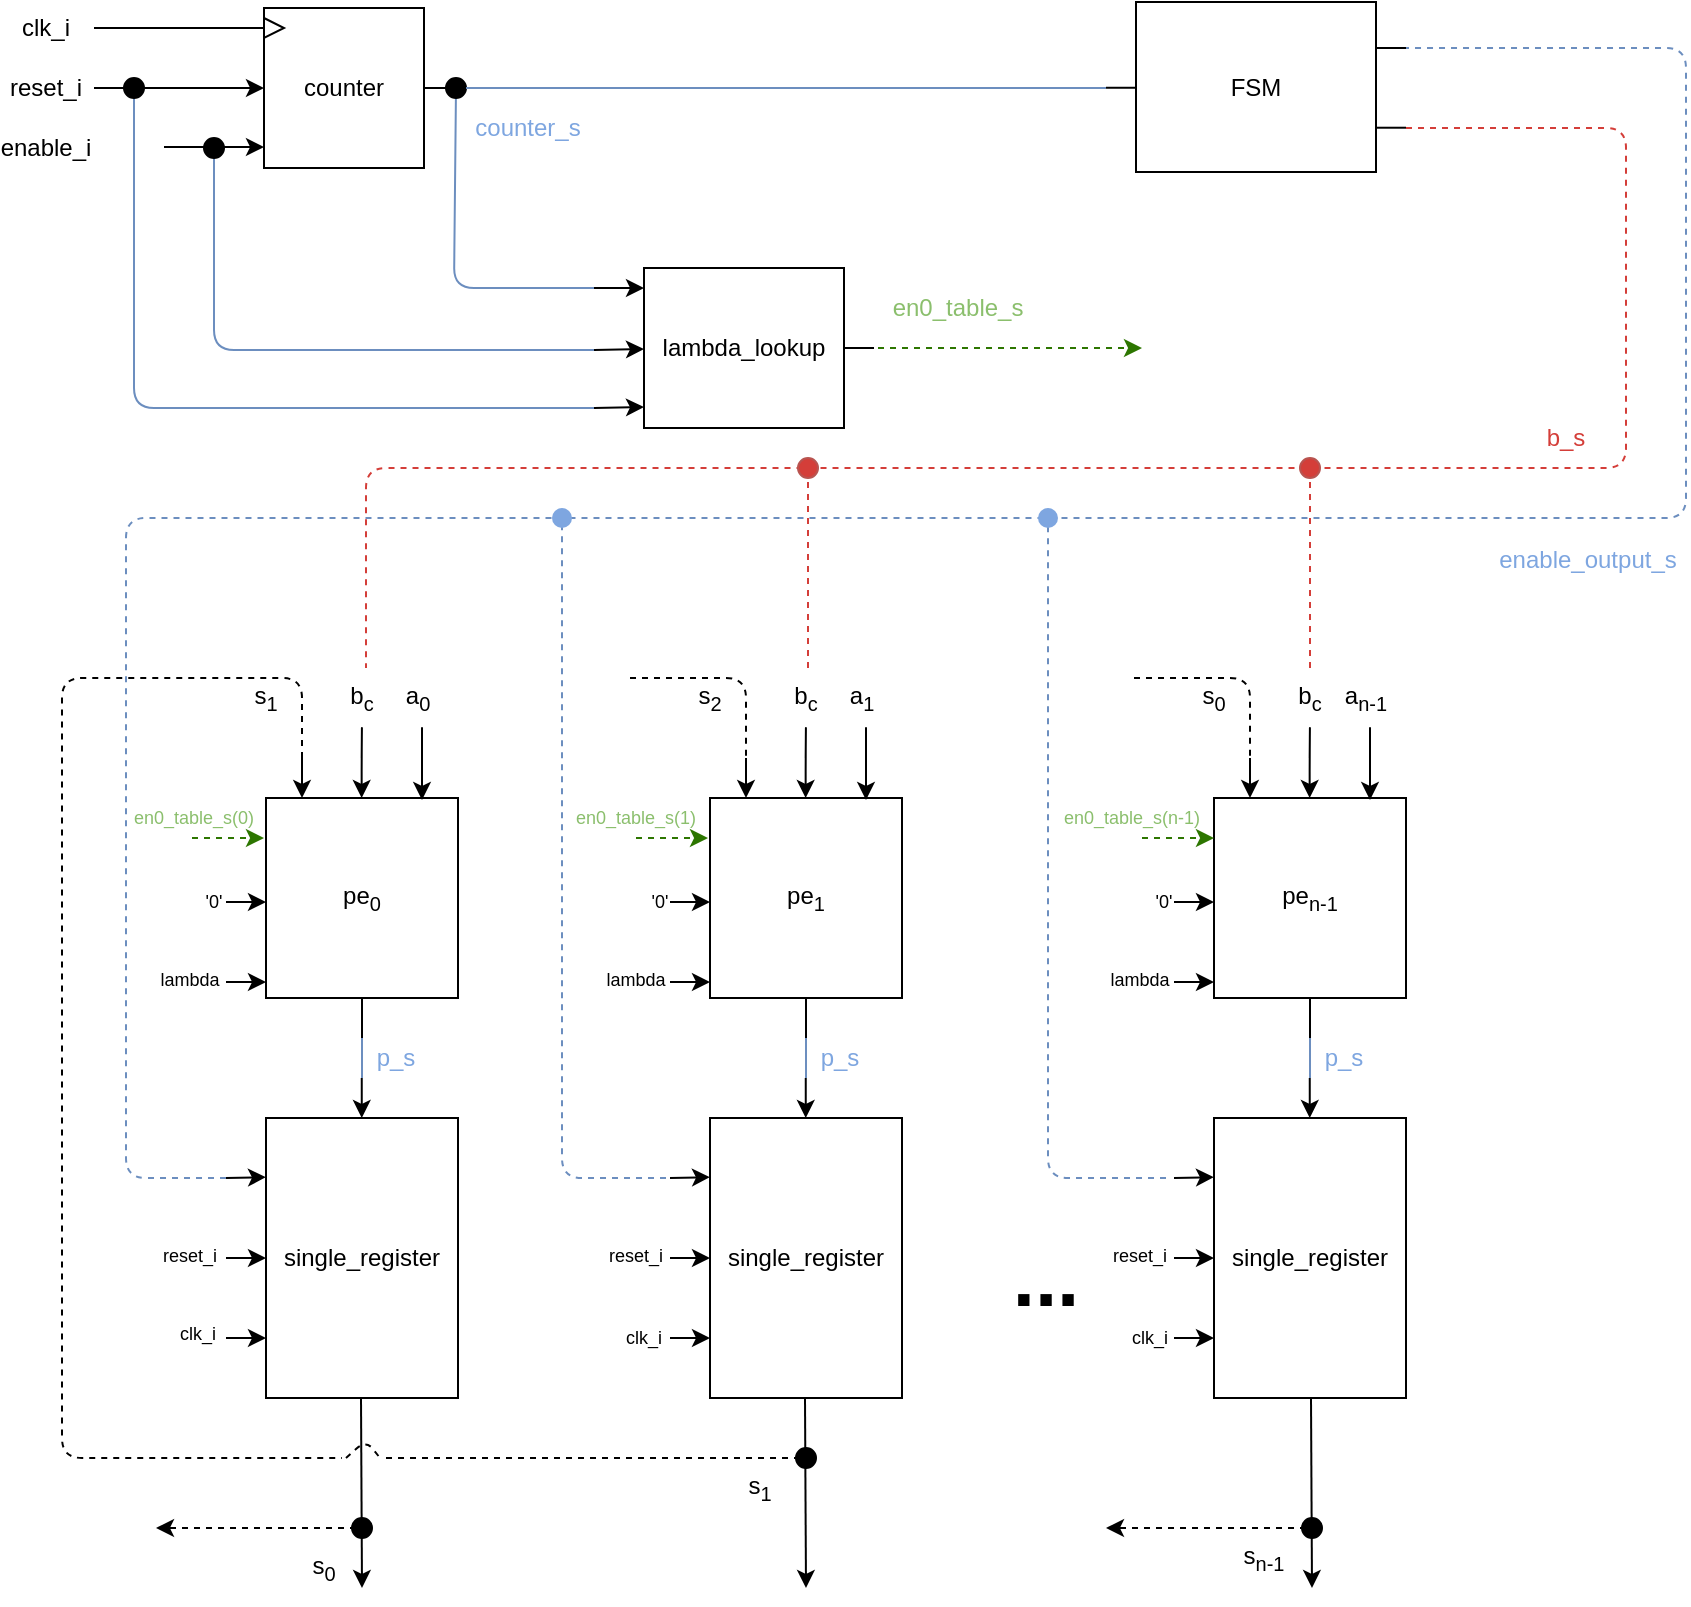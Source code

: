 <mxfile version="12.8.4" type="device"><diagram id="wwT9TXluRR7EnWl_bRtz" name="Page-1"><mxGraphModel dx="1303" dy="673" grid="1" gridSize="10" guides="1" tooltips="1" connect="1" arrows="1" fold="1" page="1" pageScale="1" pageWidth="1169" pageHeight="827" math="0" shadow="0"><root><mxCell id="0"/><mxCell id="1" parent="0"/><mxCell id="OHK1rZAfkwSvi0GKFGkG-159" value="" style="endArrow=none;dashed=1;html=1;fillColor=#dae8fc;strokeColor=#6c8ebf;" parent="1" edge="1"><mxGeometry width="50" height="50" relative="1" as="geometry"><mxPoint x="590" y="595" as="sourcePoint"/><mxPoint x="531" y="267.0" as="targetPoint"/><Array as="points"><mxPoint x="531" y="595"/></Array></mxGeometry></mxCell><mxCell id="OHK1rZAfkwSvi0GKFGkG-1" value="single_register" style="rounded=0;whiteSpace=wrap;html=1;" parent="1" vertex="1"><mxGeometry x="140" y="565" width="96" height="140" as="geometry"/></mxCell><mxCell id="OHK1rZAfkwSvi0GKFGkG-2" value="" style="endArrow=classic;html=1;" parent="1" edge="1"><mxGeometry width="50" height="50" relative="1" as="geometry"><mxPoint x="187.88" y="545" as="sourcePoint"/><mxPoint x="187.88" y="565" as="targetPoint"/></mxGeometry></mxCell><mxCell id="OHK1rZAfkwSvi0GKFGkG-3" value="" style="endArrow=classic;html=1;" parent="1" edge="1"><mxGeometry width="50" height="50" relative="1" as="geometry"><mxPoint x="187.5" y="705" as="sourcePoint"/><mxPoint x="188" y="800" as="targetPoint"/></mxGeometry></mxCell><mxCell id="OHK1rZAfkwSvi0GKFGkG-4" value="" style="endArrow=classic;html=1;" parent="1" edge="1"><mxGeometry width="50" height="50" relative="1" as="geometry"><mxPoint x="120" y="675" as="sourcePoint"/><mxPoint x="140" y="675" as="targetPoint"/></mxGeometry></mxCell><mxCell id="OHK1rZAfkwSvi0GKFGkG-11" value="pe&lt;sub&gt;0&lt;/sub&gt;" style="rounded=0;whiteSpace=wrap;html=1;" parent="1" vertex="1"><mxGeometry x="140" y="405" width="96" height="100" as="geometry"/></mxCell><mxCell id="OHK1rZAfkwSvi0GKFGkG-12" value="" style="endArrow=classic;html=1;entryX=0;entryY=0.5;entryDx=0;entryDy=0;" parent="1" target="OHK1rZAfkwSvi0GKFGkG-1" edge="1"><mxGeometry width="50" height="50" relative="1" as="geometry"><mxPoint x="120" y="635" as="sourcePoint"/><mxPoint x="150.0" y="685.0" as="targetPoint"/></mxGeometry></mxCell><mxCell id="OHK1rZAfkwSvi0GKFGkG-13" value="" style="endArrow=classic;html=1;" parent="1" edge="1"><mxGeometry width="50" height="50" relative="1" as="geometry"><mxPoint x="120" y="595" as="sourcePoint"/><mxPoint x="140" y="594.58" as="targetPoint"/></mxGeometry></mxCell><mxCell id="OHK1rZAfkwSvi0GKFGkG-14" value="" style="endArrow=none;html=1;entryX=0.5;entryY=1;entryDx=0;entryDy=0;" parent="1" target="OHK1rZAfkwSvi0GKFGkG-11" edge="1"><mxGeometry width="50" height="50" relative="1" as="geometry"><mxPoint x="188" y="525" as="sourcePoint"/><mxPoint x="228" y="495" as="targetPoint"/></mxGeometry></mxCell><mxCell id="OHK1rZAfkwSvi0GKFGkG-15" value="" style="endArrow=none;html=1;fillColor=#dae8fc;strokeColor=#6c8ebf;" parent="1" edge="1"><mxGeometry width="50" height="50" relative="1" as="geometry"><mxPoint x="188" y="545" as="sourcePoint"/><mxPoint x="188" y="525" as="targetPoint"/></mxGeometry></mxCell><mxCell id="OHK1rZAfkwSvi0GKFGkG-16" value="" style="endArrow=classic;html=1;" parent="1" edge="1"><mxGeometry width="50" height="50" relative="1" as="geometry"><mxPoint x="120" y="497" as="sourcePoint"/><mxPoint x="140" y="497" as="targetPoint"/></mxGeometry></mxCell><mxCell id="OHK1rZAfkwSvi0GKFGkG-20" value="" style="endArrow=classic;html=1;entryX=0;entryY=0.5;entryDx=0;entryDy=0;" parent="1" edge="1"><mxGeometry width="50" height="50" relative="1" as="geometry"><mxPoint x="120" y="457" as="sourcePoint"/><mxPoint x="140" y="457" as="targetPoint"/></mxGeometry></mxCell><mxCell id="OHK1rZAfkwSvi0GKFGkG-22" value="" style="endArrow=classic;html=1;" parent="1" edge="1"><mxGeometry width="50" height="50" relative="1" as="geometry"><mxPoint x="158" y="385" as="sourcePoint"/><mxPoint x="158" y="405" as="targetPoint"/><Array as="points"><mxPoint x="158" y="385"/></Array></mxGeometry></mxCell><mxCell id="OHK1rZAfkwSvi0GKFGkG-23" value="" style="endArrow=classic;html=1;" parent="1" edge="1"><mxGeometry width="50" height="50" relative="1" as="geometry"><mxPoint x="187.83" y="385" as="sourcePoint"/><mxPoint x="187.83" y="405" as="targetPoint"/><Array as="points"><mxPoint x="188" y="365"/><mxPoint x="187.83" y="385"/></Array></mxGeometry></mxCell><mxCell id="OHK1rZAfkwSvi0GKFGkG-24" value="" style="endArrow=classic;html=1;" parent="1" edge="1"><mxGeometry width="50" height="50" relative="1" as="geometry"><mxPoint x="218" y="386" as="sourcePoint"/><mxPoint x="218" y="406" as="targetPoint"/><Array as="points"><mxPoint x="218" y="365"/><mxPoint x="218" y="386"/></Array></mxGeometry></mxCell><mxCell id="OHK1rZAfkwSvi0GKFGkG-25" value="a&lt;sub&gt;0&lt;/sub&gt;" style="text;html=1;strokeColor=none;fillColor=none;align=center;verticalAlign=middle;whiteSpace=wrap;rounded=0;" parent="1" vertex="1"><mxGeometry x="196" y="345" width="40" height="20" as="geometry"/></mxCell><mxCell id="OHK1rZAfkwSvi0GKFGkG-26" value="b&lt;sub&gt;c&lt;/sub&gt;" style="text;html=1;strokeColor=none;fillColor=none;align=center;verticalAlign=middle;whiteSpace=wrap;rounded=0;" parent="1" vertex="1"><mxGeometry x="168" y="345" width="40" height="20" as="geometry"/></mxCell><mxCell id="OHK1rZAfkwSvi0GKFGkG-28" value="&lt;font color=&quot;#7EA6E0&quot;&gt;p_s&lt;/font&gt;" style="text;html=1;strokeColor=none;fillColor=none;align=center;verticalAlign=middle;whiteSpace=wrap;rounded=0;" parent="1" vertex="1"><mxGeometry x="185" y="525" width="40" height="20" as="geometry"/></mxCell><mxCell id="OHK1rZAfkwSvi0GKFGkG-29" value="single_register" style="rounded=0;whiteSpace=wrap;html=1;" parent="1" vertex="1"><mxGeometry x="362" y="565" width="96" height="140" as="geometry"/></mxCell><mxCell id="OHK1rZAfkwSvi0GKFGkG-30" value="" style="endArrow=classic;html=1;" parent="1" edge="1"><mxGeometry width="50" height="50" relative="1" as="geometry"><mxPoint x="409.88" y="545" as="sourcePoint"/><mxPoint x="409.88" y="565" as="targetPoint"/></mxGeometry></mxCell><mxCell id="OHK1rZAfkwSvi0GKFGkG-31" value="" style="endArrow=classic;html=1;" parent="1" edge="1"><mxGeometry width="50" height="50" relative="1" as="geometry"><mxPoint x="409.5" y="705" as="sourcePoint"/><mxPoint x="410" y="800" as="targetPoint"/></mxGeometry></mxCell><mxCell id="OHK1rZAfkwSvi0GKFGkG-32" value="" style="endArrow=classic;html=1;" parent="1" edge="1"><mxGeometry width="50" height="50" relative="1" as="geometry"><mxPoint x="342" y="675" as="sourcePoint"/><mxPoint x="362" y="675" as="targetPoint"/></mxGeometry></mxCell><mxCell id="OHK1rZAfkwSvi0GKFGkG-39" value="pe&lt;sub&gt;1&lt;/sub&gt;" style="rounded=0;whiteSpace=wrap;html=1;" parent="1" vertex="1"><mxGeometry x="362" y="405" width="96" height="100" as="geometry"/></mxCell><mxCell id="OHK1rZAfkwSvi0GKFGkG-40" value="" style="endArrow=classic;html=1;entryX=0;entryY=0.5;entryDx=0;entryDy=0;" parent="1" target="OHK1rZAfkwSvi0GKFGkG-29" edge="1"><mxGeometry width="50" height="50" relative="1" as="geometry"><mxPoint x="342" y="635" as="sourcePoint"/><mxPoint x="372.0" y="685.0" as="targetPoint"/></mxGeometry></mxCell><mxCell id="OHK1rZAfkwSvi0GKFGkG-41" value="" style="endArrow=classic;html=1;" parent="1" edge="1"><mxGeometry width="50" height="50" relative="1" as="geometry"><mxPoint x="342" y="595" as="sourcePoint"/><mxPoint x="362" y="594.58" as="targetPoint"/></mxGeometry></mxCell><mxCell id="OHK1rZAfkwSvi0GKFGkG-42" value="" style="endArrow=none;html=1;entryX=0.5;entryY=1;entryDx=0;entryDy=0;" parent="1" target="OHK1rZAfkwSvi0GKFGkG-39" edge="1"><mxGeometry width="50" height="50" relative="1" as="geometry"><mxPoint x="410" y="525" as="sourcePoint"/><mxPoint x="450" y="495" as="targetPoint"/></mxGeometry></mxCell><mxCell id="OHK1rZAfkwSvi0GKFGkG-43" value="" style="endArrow=none;html=1;fillColor=#dae8fc;strokeColor=#6c8ebf;" parent="1" edge="1"><mxGeometry width="50" height="50" relative="1" as="geometry"><mxPoint x="410" y="545" as="sourcePoint"/><mxPoint x="410" y="525" as="targetPoint"/></mxGeometry></mxCell><mxCell id="OHK1rZAfkwSvi0GKFGkG-44" value="" style="endArrow=classic;html=1;" parent="1" edge="1"><mxGeometry width="50" height="50" relative="1" as="geometry"><mxPoint x="342" y="497" as="sourcePoint"/><mxPoint x="362" y="497" as="targetPoint"/></mxGeometry></mxCell><mxCell id="OHK1rZAfkwSvi0GKFGkG-48" value="" style="endArrow=classic;html=1;entryX=0;entryY=0.5;entryDx=0;entryDy=0;" parent="1" edge="1"><mxGeometry width="50" height="50" relative="1" as="geometry"><mxPoint x="342" y="457" as="sourcePoint"/><mxPoint x="362" y="457" as="targetPoint"/></mxGeometry></mxCell><mxCell id="OHK1rZAfkwSvi0GKFGkG-50" value="" style="endArrow=classic;html=1;" parent="1" edge="1"><mxGeometry width="50" height="50" relative="1" as="geometry"><mxPoint x="380" y="385" as="sourcePoint"/><mxPoint x="380" y="405" as="targetPoint"/><Array as="points"><mxPoint x="380" y="385"/></Array></mxGeometry></mxCell><mxCell id="OHK1rZAfkwSvi0GKFGkG-51" value="" style="endArrow=classic;html=1;" parent="1" edge="1"><mxGeometry width="50" height="50" relative="1" as="geometry"><mxPoint x="409.83" y="385" as="sourcePoint"/><mxPoint x="409.83" y="405" as="targetPoint"/><Array as="points"><mxPoint x="410" y="365"/><mxPoint x="409.83" y="385"/></Array></mxGeometry></mxCell><mxCell id="OHK1rZAfkwSvi0GKFGkG-52" value="" style="endArrow=classic;html=1;" parent="1" edge="1"><mxGeometry width="50" height="50" relative="1" as="geometry"><mxPoint x="440" y="386" as="sourcePoint"/><mxPoint x="440" y="406" as="targetPoint"/><Array as="points"><mxPoint x="440" y="365"/><mxPoint x="440" y="386"/></Array></mxGeometry></mxCell><mxCell id="OHK1rZAfkwSvi0GKFGkG-53" value="a&lt;sub&gt;1&lt;/sub&gt;" style="text;html=1;strokeColor=none;fillColor=none;align=center;verticalAlign=middle;whiteSpace=wrap;rounded=0;" parent="1" vertex="1"><mxGeometry x="418" y="345" width="40" height="20" as="geometry"/></mxCell><mxCell id="OHK1rZAfkwSvi0GKFGkG-54" value="b&lt;sub&gt;c&lt;/sub&gt;" style="text;html=1;strokeColor=none;fillColor=none;align=center;verticalAlign=middle;whiteSpace=wrap;rounded=0;" parent="1" vertex="1"><mxGeometry x="390" y="345" width="40" height="20" as="geometry"/></mxCell><mxCell id="OHK1rZAfkwSvi0GKFGkG-56" value="&lt;font color=&quot;#7EA6E0&quot;&gt;p_s&lt;/font&gt;" style="text;html=1;strokeColor=none;fillColor=none;align=center;verticalAlign=middle;whiteSpace=wrap;rounded=0;" parent="1" vertex="1"><mxGeometry x="407" y="525" width="40" height="20" as="geometry"/></mxCell><mxCell id="OHK1rZAfkwSvi0GKFGkG-57" value="single_register" style="rounded=0;whiteSpace=wrap;html=1;" parent="1" vertex="1"><mxGeometry x="614" y="565" width="96" height="140" as="geometry"/></mxCell><mxCell id="OHK1rZAfkwSvi0GKFGkG-58" value="" style="endArrow=classic;html=1;" parent="1" edge="1"><mxGeometry width="50" height="50" relative="1" as="geometry"><mxPoint x="661.88" y="545" as="sourcePoint"/><mxPoint x="661.88" y="565" as="targetPoint"/></mxGeometry></mxCell><mxCell id="OHK1rZAfkwSvi0GKFGkG-60" value="" style="endArrow=classic;html=1;" parent="1" edge="1"><mxGeometry width="50" height="50" relative="1" as="geometry"><mxPoint x="594" y="675" as="sourcePoint"/><mxPoint x="614" y="675" as="targetPoint"/></mxGeometry></mxCell><mxCell id="OHK1rZAfkwSvi0GKFGkG-67" value="pe&lt;sub&gt;n-1&lt;/sub&gt;" style="rounded=0;whiteSpace=wrap;html=1;" parent="1" vertex="1"><mxGeometry x="614" y="405" width="96" height="100" as="geometry"/></mxCell><mxCell id="OHK1rZAfkwSvi0GKFGkG-68" value="" style="endArrow=classic;html=1;entryX=0;entryY=0.5;entryDx=0;entryDy=0;" parent="1" target="OHK1rZAfkwSvi0GKFGkG-57" edge="1"><mxGeometry width="50" height="50" relative="1" as="geometry"><mxPoint x="594" y="635" as="sourcePoint"/><mxPoint x="624.0" y="685.0" as="targetPoint"/></mxGeometry></mxCell><mxCell id="OHK1rZAfkwSvi0GKFGkG-69" value="" style="endArrow=classic;html=1;" parent="1" edge="1"><mxGeometry width="50" height="50" relative="1" as="geometry"><mxPoint x="594" y="595" as="sourcePoint"/><mxPoint x="614" y="594.58" as="targetPoint"/></mxGeometry></mxCell><mxCell id="OHK1rZAfkwSvi0GKFGkG-70" value="" style="endArrow=none;html=1;entryX=0.5;entryY=1;entryDx=0;entryDy=0;" parent="1" target="OHK1rZAfkwSvi0GKFGkG-67" edge="1"><mxGeometry width="50" height="50" relative="1" as="geometry"><mxPoint x="662" y="525" as="sourcePoint"/><mxPoint x="702" y="495" as="targetPoint"/></mxGeometry></mxCell><mxCell id="OHK1rZAfkwSvi0GKFGkG-71" value="" style="endArrow=none;html=1;fillColor=#dae8fc;strokeColor=#6c8ebf;" parent="1" edge="1"><mxGeometry width="50" height="50" relative="1" as="geometry"><mxPoint x="662" y="545" as="sourcePoint"/><mxPoint x="662" y="525" as="targetPoint"/></mxGeometry></mxCell><mxCell id="OHK1rZAfkwSvi0GKFGkG-72" value="" style="endArrow=classic;html=1;" parent="1" edge="1"><mxGeometry width="50" height="50" relative="1" as="geometry"><mxPoint x="594" y="497" as="sourcePoint"/><mxPoint x="614" y="497" as="targetPoint"/></mxGeometry></mxCell><mxCell id="OHK1rZAfkwSvi0GKFGkG-76" value="" style="endArrow=classic;html=1;entryX=0;entryY=0.5;entryDx=0;entryDy=0;" parent="1" edge="1"><mxGeometry width="50" height="50" relative="1" as="geometry"><mxPoint x="594" y="457" as="sourcePoint"/><mxPoint x="614" y="457" as="targetPoint"/></mxGeometry></mxCell><mxCell id="OHK1rZAfkwSvi0GKFGkG-78" value="" style="endArrow=classic;html=1;" parent="1" edge="1"><mxGeometry width="50" height="50" relative="1" as="geometry"><mxPoint x="632" y="385" as="sourcePoint"/><mxPoint x="632" y="405" as="targetPoint"/><Array as="points"><mxPoint x="632" y="385"/></Array></mxGeometry></mxCell><mxCell id="OHK1rZAfkwSvi0GKFGkG-79" value="" style="endArrow=classic;html=1;" parent="1" edge="1"><mxGeometry width="50" height="50" relative="1" as="geometry"><mxPoint x="661.83" y="385" as="sourcePoint"/><mxPoint x="661.83" y="405" as="targetPoint"/><Array as="points"><mxPoint x="662" y="365"/><mxPoint x="661.83" y="385"/></Array></mxGeometry></mxCell><mxCell id="OHK1rZAfkwSvi0GKFGkG-80" value="" style="endArrow=classic;html=1;" parent="1" edge="1"><mxGeometry width="50" height="50" relative="1" as="geometry"><mxPoint x="692" y="386" as="sourcePoint"/><mxPoint x="692" y="406" as="targetPoint"/><Array as="points"><mxPoint x="692" y="365"/><mxPoint x="692" y="386"/></Array></mxGeometry></mxCell><mxCell id="OHK1rZAfkwSvi0GKFGkG-81" value="a&lt;sub&gt;n-1&lt;/sub&gt;" style="text;html=1;strokeColor=none;fillColor=none;align=center;verticalAlign=middle;whiteSpace=wrap;rounded=0;" parent="1" vertex="1"><mxGeometry x="670" y="345" width="40" height="20" as="geometry"/></mxCell><mxCell id="OHK1rZAfkwSvi0GKFGkG-82" value="b&lt;sub&gt;c&lt;/sub&gt;" style="text;html=1;strokeColor=none;fillColor=none;align=center;verticalAlign=middle;whiteSpace=wrap;rounded=0;" parent="1" vertex="1"><mxGeometry x="642" y="345" width="40" height="20" as="geometry"/></mxCell><mxCell id="OHK1rZAfkwSvi0GKFGkG-84" value="&lt;font color=&quot;#7EA6E0&quot;&gt;p_s&lt;/font&gt;" style="text;html=1;strokeColor=none;fillColor=none;align=center;verticalAlign=middle;whiteSpace=wrap;rounded=0;" parent="1" vertex="1"><mxGeometry x="659" y="525" width="40" height="20" as="geometry"/></mxCell><mxCell id="OHK1rZAfkwSvi0GKFGkG-86" value="" style="endArrow=none;dashed=1;html=1;entryX=0;entryY=0.5;entryDx=0;entryDy=0;" parent="1" edge="1" target="OHK1rZAfkwSvi0GKFGkG-142"><mxGeometry width="50" height="50" relative="1" as="geometry"><mxPoint x="200" y="735" as="sourcePoint"/><mxPoint x="378" y="735" as="targetPoint"/><Array as="points"><mxPoint x="280" y="735"/></Array></mxGeometry></mxCell><mxCell id="OHK1rZAfkwSvi0GKFGkG-93" value="" style="endArrow=none;dashed=1;html=1;" parent="1" edge="1"><mxGeometry width="50" height="50" relative="1" as="geometry"><mxPoint x="180" y="735" as="sourcePoint"/><mxPoint x="197" y="735" as="targetPoint"/><Array as="points"><mxPoint x="190" y="726"/></Array></mxGeometry></mxCell><mxCell id="OHK1rZAfkwSvi0GKFGkG-98" value="s&lt;sub&gt;1&lt;/sub&gt;" style="text;html=1;strokeColor=none;fillColor=none;align=center;verticalAlign=middle;whiteSpace=wrap;rounded=0;" parent="1" vertex="1"><mxGeometry x="120" y="345" width="40" height="20" as="geometry"/></mxCell><mxCell id="OHK1rZAfkwSvi0GKFGkG-99" value="&lt;font style=&quot;font-size: 40px&quot;&gt;&lt;b&gt;&lt;font style=&quot;font-size: 40px&quot;&gt;...&lt;/font&gt;&lt;/b&gt;&lt;/font&gt;" style="text;html=1;strokeColor=none;fillColor=none;align=center;verticalAlign=middle;whiteSpace=wrap;rounded=0;" parent="1" vertex="1"><mxGeometry x="500" y="634" width="60" height="20" as="geometry"/></mxCell><mxCell id="OHK1rZAfkwSvi0GKFGkG-100" value="" style="endArrow=none;dashed=1;html=1;" parent="1" edge="1"><mxGeometry width="50" height="50" relative="1" as="geometry"><mxPoint x="322" y="345" as="sourcePoint"/><mxPoint x="380" y="385" as="targetPoint"/><Array as="points"><mxPoint x="380" y="345"/></Array></mxGeometry></mxCell><mxCell id="OHK1rZAfkwSvi0GKFGkG-102" value="s&lt;sub&gt;2&lt;/sub&gt;" style="text;html=1;strokeColor=none;fillColor=none;align=center;verticalAlign=middle;whiteSpace=wrap;rounded=0;" parent="1" vertex="1"><mxGeometry x="342" y="345" width="40" height="20" as="geometry"/></mxCell><mxCell id="OHK1rZAfkwSvi0GKFGkG-105" value="s&lt;sub&gt;0&lt;/sub&gt;" style="text;html=1;strokeColor=none;fillColor=none;align=center;verticalAlign=middle;whiteSpace=wrap;rounded=0;" parent="1" vertex="1"><mxGeometry x="594" y="345" width="40" height="20" as="geometry"/></mxCell><mxCell id="OHK1rZAfkwSvi0GKFGkG-106" value="counter" style="whiteSpace=wrap;html=1;aspect=fixed;" parent="1" vertex="1"><mxGeometry x="139" y="10" width="80" height="80" as="geometry"/></mxCell><mxCell id="OHK1rZAfkwSvi0GKFGkG-107" value="" style="endArrow=classic;html=1;" parent="1" edge="1"><mxGeometry width="50" height="50" relative="1" as="geometry"><mxPoint x="54" y="50" as="sourcePoint"/><mxPoint x="139" y="50" as="targetPoint"/></mxGeometry></mxCell><mxCell id="OHK1rZAfkwSvi0GKFGkG-108" value="" style="endArrow=classic;html=1;" parent="1" edge="1"><mxGeometry width="50" height="50" relative="1" as="geometry"><mxPoint x="89" y="79.5" as="sourcePoint"/><mxPoint x="139" y="79.5" as="targetPoint"/></mxGeometry></mxCell><mxCell id="OHK1rZAfkwSvi0GKFGkG-110" value="" style="endArrow=none;html=1;" parent="1" edge="1"><mxGeometry width="50" height="50" relative="1" as="geometry"><mxPoint x="54" y="20" as="sourcePoint"/><mxPoint x="139" y="20" as="targetPoint"/></mxGeometry></mxCell><mxCell id="OHK1rZAfkwSvi0GKFGkG-111" value="" style="triangle;whiteSpace=wrap;html=1;" parent="1" vertex="1"><mxGeometry x="139" y="15" width="10" height="10" as="geometry"/></mxCell><mxCell id="OHK1rZAfkwSvi0GKFGkG-112" value="reset_i" style="text;html=1;strokeColor=none;fillColor=none;align=center;verticalAlign=middle;whiteSpace=wrap;rounded=0;" parent="1" vertex="1"><mxGeometry x="10" y="40" width="40" height="20" as="geometry"/></mxCell><mxCell id="OHK1rZAfkwSvi0GKFGkG-113" value="enable_i" style="text;html=1;strokeColor=none;fillColor=none;align=center;verticalAlign=middle;whiteSpace=wrap;rounded=0;" parent="1" vertex="1"><mxGeometry x="10" y="70" width="40" height="20" as="geometry"/></mxCell><mxCell id="OHK1rZAfkwSvi0GKFGkG-114" value="clk_i" style="text;html=1;strokeColor=none;fillColor=none;align=center;verticalAlign=middle;whiteSpace=wrap;rounded=0;" parent="1" vertex="1"><mxGeometry x="10" y="10" width="40" height="20" as="geometry"/></mxCell><mxCell id="OHK1rZAfkwSvi0GKFGkG-118" value="" style="endArrow=classic;html=1;" parent="1" edge="1"><mxGeometry width="50" height="50" relative="1" as="geometry"><mxPoint x="304" y="150" as="sourcePoint"/><mxPoint x="329" y="150" as="targetPoint"/></mxGeometry></mxCell><mxCell id="OHK1rZAfkwSvi0GKFGkG-119" value="" style="endArrow=classic;html=1;" parent="1" edge="1"><mxGeometry width="50" height="50" relative="1" as="geometry"><mxPoint x="304" y="181" as="sourcePoint"/><mxPoint x="329" y="180.5" as="targetPoint"/></mxGeometry></mxCell><mxCell id="OHK1rZAfkwSvi0GKFGkG-121" value="" style="triangle;whiteSpace=wrap;html=1;" parent="1" vertex="1"><mxGeometry x="329" y="205" width="10" height="10" as="geometry"/></mxCell><mxCell id="OHK1rZAfkwSvi0GKFGkG-127" value="lambda_lookup" style="rounded=0;whiteSpace=wrap;html=1;" parent="1" vertex="1"><mxGeometry x="329" y="140" width="100" height="80" as="geometry"/></mxCell><mxCell id="OHK1rZAfkwSvi0GKFGkG-128" value="" style="endArrow=classic;html=1;" parent="1" edge="1"><mxGeometry width="50" height="50" relative="1" as="geometry"><mxPoint x="304" y="210" as="sourcePoint"/><mxPoint x="329" y="209.5" as="targetPoint"/></mxGeometry></mxCell><mxCell id="OHK1rZAfkwSvi0GKFGkG-130" value="" style="endArrow=none;html=1;" parent="1" edge="1"><mxGeometry width="50" height="50" relative="1" as="geometry"><mxPoint x="219" y="50" as="sourcePoint"/><mxPoint x="234" y="50" as="targetPoint"/></mxGeometry></mxCell><mxCell id="OHK1rZAfkwSvi0GKFGkG-131" value="" style="endArrow=none;html=1;" parent="1" edge="1"><mxGeometry width="50" height="50" relative="1" as="geometry"><mxPoint x="444" y="180" as="sourcePoint"/><mxPoint x="429" y="180" as="targetPoint"/></mxGeometry></mxCell><mxCell id="OHK1rZAfkwSvi0GKFGkG-134" value="" style="endArrow=none;html=1;fillColor=#dae8fc;strokeColor=#6c8ebf;" parent="1" source="OHK1rZAfkwSvi0GKFGkG-140" edge="1"><mxGeometry width="50" height="50" relative="1" as="geometry"><mxPoint x="234" y="50" as="sourcePoint"/><mxPoint x="304" y="150" as="targetPoint"/><Array as="points"><mxPoint x="234" y="150"/></Array></mxGeometry></mxCell><mxCell id="OHK1rZAfkwSvi0GKFGkG-135" value="" style="endArrow=none;html=1;fillColor=#dae8fc;strokeColor=#6c8ebf;" parent="1" edge="1"><mxGeometry width="50" height="50" relative="1" as="geometry"><mxPoint x="304" y="181" as="sourcePoint"/><mxPoint x="114" y="81" as="targetPoint"/><Array as="points"><mxPoint x="114" y="181"/></Array></mxGeometry></mxCell><mxCell id="OHK1rZAfkwSvi0GKFGkG-136" value="" style="endArrow=none;html=1;fillColor=#dae8fc;strokeColor=#6c8ebf;" parent="1" edge="1"><mxGeometry width="50" height="50" relative="1" as="geometry"><mxPoint x="304" y="210" as="sourcePoint"/><mxPoint x="74" y="50" as="targetPoint"/><Array as="points"><mxPoint x="74" y="210"/></Array></mxGeometry></mxCell><mxCell id="OHK1rZAfkwSvi0GKFGkG-137" value="" style="ellipse;whiteSpace=wrap;html=1;aspect=fixed;fillColor=#000000;" parent="1" vertex="1"><mxGeometry x="109" y="75" width="10" height="10" as="geometry"/></mxCell><mxCell id="OHK1rZAfkwSvi0GKFGkG-138" value="" style="ellipse;whiteSpace=wrap;html=1;aspect=fixed;fillColor=#000000;" parent="1" vertex="1"><mxGeometry x="69" y="45" width="10" height="10" as="geometry"/></mxCell><mxCell id="OHK1rZAfkwSvi0GKFGkG-141" value="" style="endArrow=none;html=1;fillColor=#dae8fc;strokeColor=#6c8ebf;" parent="1" target="OHK1rZAfkwSvi0GKFGkG-140" edge="1"><mxGeometry width="50" height="50" relative="1" as="geometry"><mxPoint x="234" y="50" as="sourcePoint"/><mxPoint x="304" y="150" as="targetPoint"/><Array as="points"/></mxGeometry></mxCell><mxCell id="OHK1rZAfkwSvi0GKFGkG-140" value="" style="ellipse;whiteSpace=wrap;html=1;aspect=fixed;fillColor=#000000;shadow=0;" parent="1" vertex="1"><mxGeometry x="230" y="45" width="10" height="10" as="geometry"/></mxCell><mxCell id="OHK1rZAfkwSvi0GKFGkG-142" value="" style="ellipse;whiteSpace=wrap;html=1;aspect=fixed;fillColor=#000000;" parent="1" vertex="1"><mxGeometry x="405" y="730" width="10" height="10" as="geometry"/></mxCell><mxCell id="OHK1rZAfkwSvi0GKFGkG-143" value="" style="endArrow=none;dashed=1;html=1;" parent="1" edge="1"><mxGeometry width="50" height="50" relative="1" as="geometry"><mxPoint x="158" y="385" as="sourcePoint"/><mxPoint x="178" y="735" as="targetPoint"/><Array as="points"><mxPoint x="158" y="345"/><mxPoint x="38" y="345"/><mxPoint x="38" y="735"/></Array></mxGeometry></mxCell><mxCell id="OHK1rZAfkwSvi0GKFGkG-145" value="" style="endArrow=none;dashed=1;html=1;" parent="1" edge="1"><mxGeometry width="50" height="50" relative="1" as="geometry"><mxPoint x="574" y="345" as="sourcePoint"/><mxPoint x="632" y="385" as="targetPoint"/><Array as="points"><mxPoint x="632" y="345"/></Array></mxGeometry></mxCell><mxCell id="OHK1rZAfkwSvi0GKFGkG-146" value="" style="endArrow=none;html=1;fillColor=#dae8fc;strokeColor=#6c8ebf;" parent="1" edge="1"><mxGeometry width="50" height="50" relative="1" as="geometry"><mxPoint x="240" y="50" as="sourcePoint"/><mxPoint x="560" y="50" as="targetPoint"/></mxGeometry></mxCell><mxCell id="OHK1rZAfkwSvi0GKFGkG-148" value="FSM" style="rounded=0;whiteSpace=wrap;html=1;shadow=0;fillColor=#FFFFFF;" parent="1" vertex="1"><mxGeometry x="575" y="7" width="120" height="85" as="geometry"/></mxCell><mxCell id="OHK1rZAfkwSvi0GKFGkG-149" value="" style="endArrow=none;html=1;" parent="1" edge="1"><mxGeometry width="50" height="50" relative="1" as="geometry"><mxPoint x="560" y="49.88" as="sourcePoint"/><mxPoint x="575" y="49.88" as="targetPoint"/></mxGeometry></mxCell><mxCell id="OHK1rZAfkwSvi0GKFGkG-150" value="" style="endArrow=none;html=1;" parent="1" edge="1"><mxGeometry width="50" height="50" relative="1" as="geometry"><mxPoint x="695" y="30" as="sourcePoint"/><mxPoint x="710" y="30" as="targetPoint"/></mxGeometry></mxCell><mxCell id="OHK1rZAfkwSvi0GKFGkG-151" value="" style="endArrow=none;html=1;" parent="1" edge="1"><mxGeometry width="50" height="50" relative="1" as="geometry"><mxPoint x="695" y="69.86" as="sourcePoint"/><mxPoint x="710" y="69.86" as="targetPoint"/></mxGeometry></mxCell><mxCell id="OHK1rZAfkwSvi0GKFGkG-153" value="" style="endArrow=none;dashed=1;html=1;fillColor=#dae8fc;strokeColor=#6c8ebf;" parent="1" edge="1"><mxGeometry width="50" height="50" relative="1" as="geometry"><mxPoint x="120" y="595" as="sourcePoint"/><mxPoint x="710" y="30" as="targetPoint"/><Array as="points"><mxPoint x="70" y="595"/><mxPoint x="70" y="265"/><mxPoint x="850" y="265"/><mxPoint x="850" y="30"/></Array></mxGeometry></mxCell><mxCell id="OHK1rZAfkwSvi0GKFGkG-154" value="" style="endArrow=none;dashed=1;html=1;fillColor=#dae8fc;strokeColor=#6c8ebf;" parent="1" edge="1"><mxGeometry width="50" height="50" relative="1" as="geometry"><mxPoint x="340" y="595" as="sourcePoint"/><mxPoint x="288" y="266" as="targetPoint"/><Array as="points"><mxPoint x="288" y="595"/></Array></mxGeometry></mxCell><mxCell id="OHK1rZAfkwSvi0GKFGkG-155" value="" style="ellipse;whiteSpace=wrap;html=1;aspect=fixed;fillColor=#7EA6E0;strokeColor=none;" parent="1" vertex="1"><mxGeometry x="283" y="260" width="10" height="10" as="geometry"/></mxCell><mxCell id="OHK1rZAfkwSvi0GKFGkG-160" value="" style="ellipse;whiteSpace=wrap;html=1;aspect=fixed;fillColor=#7EA6E0;strokeColor=none;" parent="1" vertex="1"><mxGeometry x="526" y="260" width="10" height="10" as="geometry"/></mxCell><mxCell id="OHK1rZAfkwSvi0GKFGkG-161" value="" style="endArrow=none;dashed=1;html=1;fillColor=#f8cecc;strokeColor=#D43E39;" parent="1" edge="1"><mxGeometry width="50" height="50" relative="1" as="geometry"><mxPoint x="710" y="70" as="sourcePoint"/><mxPoint x="190" y="340" as="targetPoint"/><Array as="points"><mxPoint x="820" y="70"/><mxPoint x="820" y="240"/><mxPoint x="190" y="240"/></Array></mxGeometry></mxCell><mxCell id="OHK1rZAfkwSvi0GKFGkG-163" value="" style="endArrow=none;dashed=1;html=1;strokeColor=#D43E39;" parent="1" source="OHK1rZAfkwSvi0GKFGkG-164" edge="1"><mxGeometry width="50" height="50" relative="1" as="geometry"><mxPoint x="411" y="370" as="sourcePoint"/><mxPoint x="411" y="240" as="targetPoint"/></mxGeometry></mxCell><mxCell id="OHK1rZAfkwSvi0GKFGkG-164" value="" style="ellipse;whiteSpace=wrap;html=1;aspect=fixed;fillColor=#D43E39;strokeColor=#b85450;" parent="1" vertex="1"><mxGeometry x="406" y="235" width="10" height="10" as="geometry"/></mxCell><mxCell id="OHK1rZAfkwSvi0GKFGkG-165" value="" style="endArrow=none;dashed=1;html=1;strokeColor=#D43E39;" parent="1" target="OHK1rZAfkwSvi0GKFGkG-164" edge="1"><mxGeometry width="50" height="50" relative="1" as="geometry"><mxPoint x="411" y="340" as="sourcePoint"/><mxPoint x="411" y="240" as="targetPoint"/></mxGeometry></mxCell><mxCell id="OHK1rZAfkwSvi0GKFGkG-166" value="" style="endArrow=none;dashed=1;html=1;strokeColor=#D43E39;" parent="1" source="OHK1rZAfkwSvi0GKFGkG-167" edge="1"><mxGeometry width="50" height="50" relative="1" as="geometry"><mxPoint x="662" y="370" as="sourcePoint"/><mxPoint x="662" y="240" as="targetPoint"/><Array as="points"><mxPoint x="662" y="240"/></Array></mxGeometry></mxCell><mxCell id="OHK1rZAfkwSvi0GKFGkG-167" value="" style="ellipse;whiteSpace=wrap;html=1;aspect=fixed;fillColor=#D43E39;strokeColor=#b85450;" parent="1" vertex="1"><mxGeometry x="657" y="235" width="10" height="10" as="geometry"/></mxCell><mxCell id="OHK1rZAfkwSvi0GKFGkG-168" value="" style="endArrow=none;dashed=1;html=1;strokeColor=#D43E39;" parent="1" target="OHK1rZAfkwSvi0GKFGkG-167" edge="1"><mxGeometry width="50" height="50" relative="1" as="geometry"><mxPoint x="662" y="340" as="sourcePoint"/><mxPoint x="662" y="240" as="targetPoint"/></mxGeometry></mxCell><mxCell id="sO1-32pVHLdFnAECtNxE-1" value="&lt;font color=&quot;#D43E39&quot;&gt;b_s&lt;/font&gt;" style="text;html=1;strokeColor=none;fillColor=none;align=center;verticalAlign=middle;whiteSpace=wrap;rounded=0;" vertex="1" parent="1"><mxGeometry x="770" y="215" width="40" height="20" as="geometry"/></mxCell><mxCell id="sO1-32pVHLdFnAECtNxE-2" value="&lt;font color=&quot;#7EA6E0&quot;&gt;enable_output_s&lt;/font&gt;" style="text;html=1;strokeColor=none;fillColor=none;align=center;verticalAlign=middle;whiteSpace=wrap;rounded=0;" vertex="1" parent="1"><mxGeometry x="781" y="276" width="40" height="20" as="geometry"/></mxCell><mxCell id="sO1-32pVHLdFnAECtNxE-3" value="&lt;font color=&quot;#8BBF6D&quot;&gt;en0_table_s&lt;/font&gt;" style="text;html=1;strokeColor=none;fillColor=none;align=center;verticalAlign=middle;whiteSpace=wrap;rounded=0;" vertex="1" parent="1"><mxGeometry x="466" y="150" width="40" height="20" as="geometry"/></mxCell><mxCell id="sO1-32pVHLdFnAECtNxE-4" value="&lt;font color=&quot;#7EA6E0&quot;&gt;counter_s&lt;/font&gt;" style="text;html=1;strokeColor=none;fillColor=none;align=center;verticalAlign=middle;whiteSpace=wrap;rounded=0;" vertex="1" parent="1"><mxGeometry x="251" y="60" width="40" height="20" as="geometry"/></mxCell><mxCell id="sO1-32pVHLdFnAECtNxE-5" value="" style="endArrow=none;dashed=1;html=1;fillColor=#60a917;strokeColor=#2D7600;" edge="1" parent="1"><mxGeometry width="50" height="50" relative="1" as="geometry"><mxPoint x="446" y="180" as="sourcePoint"/><mxPoint x="520" y="180" as="targetPoint"/></mxGeometry></mxCell><mxCell id="sO1-32pVHLdFnAECtNxE-7" value="" style="endArrow=classic;html=1;fillColor=#60a917;strokeColor=#2D7600;dashed=1;" edge="1" parent="1"><mxGeometry width="50" height="50" relative="1" as="geometry"><mxPoint x="518" y="180" as="sourcePoint"/><mxPoint x="578" y="180" as="targetPoint"/></mxGeometry></mxCell><mxCell id="sO1-32pVHLdFnAECtNxE-8" value="" style="endArrow=classic;html=1;fillColor=#60a917;strokeColor=#2D7600;dashed=1;" edge="1" parent="1"><mxGeometry width="50" height="50" relative="1" as="geometry"><mxPoint x="578" y="425" as="sourcePoint"/><mxPoint x="614" y="425" as="targetPoint"/></mxGeometry></mxCell><mxCell id="sO1-32pVHLdFnAECtNxE-9" value="" style="endArrow=classic;html=1;fillColor=#60a917;strokeColor=#2D7600;dashed=1;" edge="1" parent="1"><mxGeometry width="50" height="50" relative="1" as="geometry"><mxPoint x="325" y="425" as="sourcePoint"/><mxPoint x="361" y="425" as="targetPoint"/></mxGeometry></mxCell><mxCell id="sO1-32pVHLdFnAECtNxE-10" value="" style="endArrow=classic;html=1;fillColor=#60a917;strokeColor=#2D7600;dashed=1;" edge="1" parent="1"><mxGeometry width="50" height="50" relative="1" as="geometry"><mxPoint x="103" y="425" as="sourcePoint"/><mxPoint x="139" y="425" as="targetPoint"/></mxGeometry></mxCell><mxCell id="sO1-32pVHLdFnAECtNxE-11" value="&lt;font style=&quot;font-size: 9px&quot; color=&quot;#8BBF6D&quot;&gt;en0_table_s(0)&lt;/font&gt;" style="text;html=1;" vertex="1" parent="1"><mxGeometry x="72" y="400" width="90" height="30" as="geometry"/></mxCell><mxCell id="sO1-32pVHLdFnAECtNxE-12" value="&lt;font style=&quot;font-size: 9px&quot; color=&quot;#8BBF6D&quot;&gt;en0_table_s(1)&lt;/font&gt;" style="text;html=1;" vertex="1" parent="1"><mxGeometry x="293" y="400" width="90" height="30" as="geometry"/></mxCell><mxCell id="sO1-32pVHLdFnAECtNxE-13" value="&lt;font style=&quot;font-size: 9px&quot; color=&quot;#8BBF6D&quot;&gt;en0_table_s(n-1)&lt;/font&gt;" style="text;html=1;" vertex="1" parent="1"><mxGeometry x="537" y="400" width="90" height="30" as="geometry"/></mxCell><mxCell id="sO1-32pVHLdFnAECtNxE-14" value="&lt;font style=&quot;font-size: 9px&quot;&gt;'0'&lt;/font&gt;" style="text;html=1;strokeColor=none;fillColor=none;align=center;verticalAlign=middle;whiteSpace=wrap;rounded=0;" vertex="1" parent="1"><mxGeometry x="99" y="446" width="30" height="20" as="geometry"/></mxCell><mxCell id="sO1-32pVHLdFnAECtNxE-16" value="&lt;font style=&quot;font-size: 9px&quot;&gt;lambda&lt;/font&gt;" style="text;html=1;strokeColor=none;fillColor=none;align=center;verticalAlign=middle;whiteSpace=wrap;rounded=0;" vertex="1" parent="1"><mxGeometry x="82" y="485" width="40" height="20" as="geometry"/></mxCell><mxCell id="sO1-32pVHLdFnAECtNxE-17" value="&lt;font style=&quot;font-size: 9px&quot;&gt;'0'&lt;/font&gt;" style="text;html=1;strokeColor=none;fillColor=none;align=center;verticalAlign=middle;whiteSpace=wrap;rounded=0;" vertex="1" parent="1"><mxGeometry x="322" y="446" width="30" height="20" as="geometry"/></mxCell><mxCell id="sO1-32pVHLdFnAECtNxE-18" value="&lt;font style=&quot;font-size: 9px&quot;&gt;lambda&lt;/font&gt;" style="text;html=1;strokeColor=none;fillColor=none;align=center;verticalAlign=middle;whiteSpace=wrap;rounded=0;" vertex="1" parent="1"><mxGeometry x="305" y="485" width="40" height="20" as="geometry"/></mxCell><mxCell id="sO1-32pVHLdFnAECtNxE-19" value="&lt;font style=&quot;font-size: 9px&quot;&gt;'0'&lt;/font&gt;" style="text;html=1;strokeColor=none;fillColor=none;align=center;verticalAlign=middle;whiteSpace=wrap;rounded=0;" vertex="1" parent="1"><mxGeometry x="573.5" y="446" width="30" height="20" as="geometry"/></mxCell><mxCell id="sO1-32pVHLdFnAECtNxE-20" value="&lt;font style=&quot;font-size: 9px&quot;&gt;lambda&lt;/font&gt;" style="text;html=1;strokeColor=none;fillColor=none;align=center;verticalAlign=middle;whiteSpace=wrap;rounded=0;" vertex="1" parent="1"><mxGeometry x="556.5" y="485" width="40" height="20" as="geometry"/></mxCell><mxCell id="sO1-32pVHLdFnAECtNxE-23" value="" style="ellipse;whiteSpace=wrap;html=1;aspect=fixed;fillColor=#000000;" vertex="1" parent="1"><mxGeometry x="183" y="765" width="10" height="10" as="geometry"/></mxCell><mxCell id="sO1-32pVHLdFnAECtNxE-25" value="" style="endArrow=classic;html=1;dashed=1;" edge="1" parent="1"><mxGeometry width="50" height="50" relative="1" as="geometry"><mxPoint x="185" y="770" as="sourcePoint"/><mxPoint x="85" y="770" as="targetPoint"/></mxGeometry></mxCell><mxCell id="sO1-32pVHLdFnAECtNxE-26" value="" style="endArrow=classic;html=1;" edge="1" parent="1"><mxGeometry width="50" height="50" relative="1" as="geometry"><mxPoint x="662.5" y="705" as="sourcePoint"/><mxPoint x="663" y="800" as="targetPoint"/></mxGeometry></mxCell><mxCell id="sO1-32pVHLdFnAECtNxE-28" value="" style="ellipse;whiteSpace=wrap;html=1;aspect=fixed;fillColor=#000000;" vertex="1" parent="1"><mxGeometry x="658" y="765" width="10" height="10" as="geometry"/></mxCell><mxCell id="sO1-32pVHLdFnAECtNxE-29" value="" style="endArrow=classic;html=1;dashed=1;" edge="1" parent="1"><mxGeometry width="50" height="50" relative="1" as="geometry"><mxPoint x="660" y="770" as="sourcePoint"/><mxPoint x="560" y="770" as="targetPoint"/></mxGeometry></mxCell><mxCell id="sO1-32pVHLdFnAECtNxE-30" value="&lt;font style=&quot;font-size: 9px&quot;&gt;clk_i&lt;/font&gt;" style="text;html=1;strokeColor=none;fillColor=none;align=center;verticalAlign=middle;whiteSpace=wrap;rounded=0;" vertex="1" parent="1"><mxGeometry x="86" y="660" width="40" height="24" as="geometry"/></mxCell><mxCell id="sO1-32pVHLdFnAECtNxE-33" value="&lt;font style=&quot;font-size: 9px&quot;&gt;clk_i&lt;/font&gt;" style="text;html=1;strokeColor=none;fillColor=none;align=center;verticalAlign=middle;whiteSpace=wrap;rounded=0;" vertex="1" parent="1"><mxGeometry x="309" y="664" width="40" height="20" as="geometry"/></mxCell><mxCell id="sO1-32pVHLdFnAECtNxE-35" value="&lt;font style=&quot;font-size: 9px&quot;&gt;clk_i&lt;/font&gt;" style="text;html=1;strokeColor=none;fillColor=none;align=center;verticalAlign=middle;whiteSpace=wrap;rounded=0;" vertex="1" parent="1"><mxGeometry x="562" y="664" width="40" height="20" as="geometry"/></mxCell><mxCell id="sO1-32pVHLdFnAECtNxE-36" value="&lt;font style=&quot;font-size: 9px&quot;&gt;reset_i&lt;/font&gt;" style="text;html=1;strokeColor=none;fillColor=none;align=center;verticalAlign=middle;whiteSpace=wrap;rounded=0;" vertex="1" parent="1"><mxGeometry x="82" y="623" width="40" height="20" as="geometry"/></mxCell><mxCell id="sO1-32pVHLdFnAECtNxE-37" value="&lt;font style=&quot;font-size: 9px&quot;&gt;reset_i&lt;/font&gt;" style="text;html=1;strokeColor=none;fillColor=none;align=center;verticalAlign=middle;whiteSpace=wrap;rounded=0;" vertex="1" parent="1"><mxGeometry x="305" y="623" width="40" height="20" as="geometry"/></mxCell><mxCell id="sO1-32pVHLdFnAECtNxE-38" value="&lt;font style=&quot;font-size: 9px&quot;&gt;reset_i&lt;/font&gt;" style="text;html=1;strokeColor=none;fillColor=none;align=center;verticalAlign=middle;whiteSpace=wrap;rounded=0;" vertex="1" parent="1"><mxGeometry x="556.5" y="623" width="40" height="20" as="geometry"/></mxCell><mxCell id="sO1-32pVHLdFnAECtNxE-39" value="s&lt;sub&gt;0&lt;/sub&gt;" style="text;html=1;strokeColor=none;fillColor=none;align=center;verticalAlign=middle;whiteSpace=wrap;rounded=0;" vertex="1" parent="1"><mxGeometry x="149" y="780" width="40" height="20" as="geometry"/></mxCell><mxCell id="sO1-32pVHLdFnAECtNxE-40" value="s&lt;sub&gt;1&lt;/sub&gt;" style="text;html=1;strokeColor=none;fillColor=none;align=center;verticalAlign=middle;whiteSpace=wrap;rounded=0;" vertex="1" parent="1"><mxGeometry x="367" y="740" width="40" height="20" as="geometry"/></mxCell><mxCell id="sO1-32pVHLdFnAECtNxE-41" value="s&lt;sub&gt;n-1&lt;/sub&gt;" style="text;html=1;strokeColor=none;fillColor=none;align=center;verticalAlign=middle;whiteSpace=wrap;rounded=0;" vertex="1" parent="1"><mxGeometry x="619" y="775" width="40" height="20" as="geometry"/></mxCell></root></mxGraphModel></diagram></mxfile>